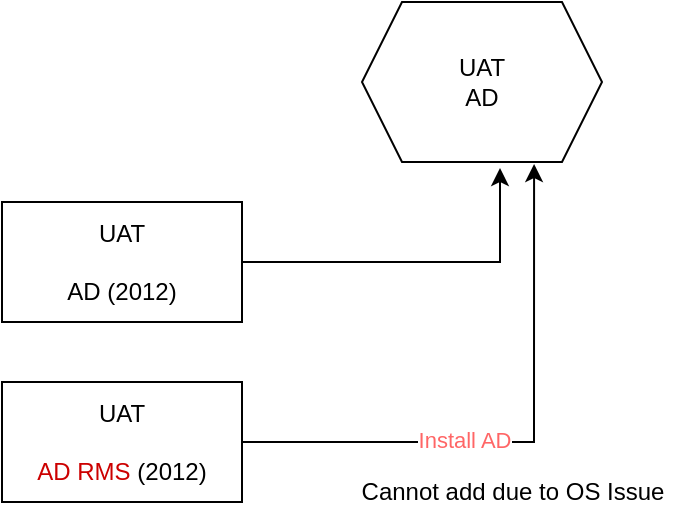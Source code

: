 <mxfile version="24.7.17" pages="2">
  <diagram name="Page-1" id="Q7cHINRdPtaIEgJOBZ-U">
    <mxGraphModel dx="1021" dy="854" grid="1" gridSize="10" guides="1" tooltips="1" connect="1" arrows="1" fold="1" page="1" pageScale="1" pageWidth="827" pageHeight="1169" math="0" shadow="0">
      <root>
        <mxCell id="0" />
        <mxCell id="1" parent="0" />
        <mxCell id="SeWUwIzPq12EOQfwaxu5-1" value="UAT&lt;br&gt;&lt;br&gt;AD (2012)" style="whiteSpace=wrap;html=1;" vertex="1" parent="1">
          <mxGeometry x="190" y="190" width="120" height="60" as="geometry" />
        </mxCell>
        <mxCell id="SeWUwIzPq12EOQfwaxu5-2" value="UAT&lt;br&gt;&lt;br&gt;&lt;font color=&quot;#cc0000&quot;&gt;AD RMS&lt;/font&gt; (2012)" style="whiteSpace=wrap;html=1;" vertex="1" parent="1">
          <mxGeometry x="190" y="280" width="120" height="60" as="geometry" />
        </mxCell>
        <mxCell id="SeWUwIzPq12EOQfwaxu5-3" value="UAT &lt;br&gt;AD" style="shape=hexagon;perimeter=hexagonPerimeter2;whiteSpace=wrap;html=1;fixedSize=1;" vertex="1" parent="1">
          <mxGeometry x="370" y="90" width="120" height="80" as="geometry" />
        </mxCell>
        <mxCell id="SeWUwIzPq12EOQfwaxu5-4" style="edgeStyle=orthogonalEdgeStyle;rounded=0;orthogonalLoop=1;jettySize=auto;html=1;entryX=0.575;entryY=1.038;entryDx=0;entryDy=0;entryPerimeter=0;" edge="1" parent="1" source="SeWUwIzPq12EOQfwaxu5-1" target="SeWUwIzPq12EOQfwaxu5-3">
          <mxGeometry relative="1" as="geometry" />
        </mxCell>
        <mxCell id="SeWUwIzPq12EOQfwaxu5-6" style="edgeStyle=orthogonalEdgeStyle;rounded=0;orthogonalLoop=1;jettySize=auto;html=1;entryX=0.717;entryY=1.013;entryDx=0;entryDy=0;entryPerimeter=0;" edge="1" parent="1" source="SeWUwIzPq12EOQfwaxu5-2" target="SeWUwIzPq12EOQfwaxu5-3">
          <mxGeometry relative="1" as="geometry" />
        </mxCell>
        <mxCell id="SeWUwIzPq12EOQfwaxu5-7" value="&lt;font color=&quot;#ff6666&quot;&gt;Install AD&lt;/font&gt;" style="edgeLabel;html=1;align=center;verticalAlign=middle;resizable=0;points=[];" vertex="1" connectable="0" parent="SeWUwIzPq12EOQfwaxu5-6">
          <mxGeometry x="-0.221" y="1" relative="1" as="geometry">
            <mxPoint as="offset" />
          </mxGeometry>
        </mxCell>
        <mxCell id="SeWUwIzPq12EOQfwaxu5-8" value="Cannot add due to OS Issue" style="text;html=1;align=center;verticalAlign=middle;resizable=0;points=[];autosize=1;strokeColor=none;fillColor=none;" vertex="1" parent="1">
          <mxGeometry x="360" y="320" width="170" height="30" as="geometry" />
        </mxCell>
      </root>
    </mxGraphModel>
  </diagram>
  <diagram name="AD" id="Wk6_FdnwSJrq-4q-smJq">
    <mxGraphModel dx="1067" dy="1088" grid="1" gridSize="10" guides="0" tooltips="1" connect="1" arrows="1" fold="1" page="1" pageScale="1" pageWidth="827" pageHeight="1169" math="0" shadow="0">
      <root>
        <mxCell id="4K2bdWz4evBdR05bAMJh-0" />
        <mxCell id="4K2bdWz4evBdR05bAMJh-1" parent="4K2bdWz4evBdR05bAMJh-0" />
        <mxCell id="4K2bdWz4evBdR05bAMJh-2" value="UAT&lt;br&gt;&lt;br&gt;AD (2012)" style="whiteSpace=wrap;html=1;" vertex="1" parent="4K2bdWz4evBdR05bAMJh-1">
          <mxGeometry x="160" y="210" width="120" height="60" as="geometry" />
        </mxCell>
        <mxCell id="4K2bdWz4evBdR05bAMJh-4" value="UAT &lt;br&gt;AD" style="shape=hexagon;perimeter=hexagonPerimeter2;whiteSpace=wrap;html=1;fixedSize=1;" vertex="1" parent="4K2bdWz4evBdR05bAMJh-1">
          <mxGeometry x="360" y="120" width="120" height="80" as="geometry" />
        </mxCell>
        <mxCell id="4K2bdWz4evBdR05bAMJh-5" style="edgeStyle=orthogonalEdgeStyle;rounded=0;orthogonalLoop=1;jettySize=auto;html=1;entryX=0.575;entryY=1.038;entryDx=0;entryDy=0;entryPerimeter=0;" edge="1" parent="4K2bdWz4evBdR05bAMJh-1" source="4K2bdWz4evBdR05bAMJh-2" target="4K2bdWz4evBdR05bAMJh-4">
          <mxGeometry relative="1" as="geometry" />
        </mxCell>
        <mxCell id="4K2bdWz4evBdR05bAMJh-6" style="edgeStyle=orthogonalEdgeStyle;rounded=0;orthogonalLoop=1;jettySize=auto;html=1;entryX=0.717;entryY=1.013;entryDx=0;entryDy=0;entryPerimeter=0;exitX=1;exitY=0.5;exitDx=0;exitDy=0;" edge="1" parent="4K2bdWz4evBdR05bAMJh-1" source="7iuuNs9EtIdvos8ng46K-0" target="4K2bdWz4evBdR05bAMJh-4">
          <mxGeometry relative="1" as="geometry">
            <mxPoint x="310" y="310" as="sourcePoint" />
          </mxGeometry>
        </mxCell>
        <mxCell id="4K2bdWz4evBdR05bAMJh-7" value="&lt;font color=&quot;#ff6666&quot;&gt;Install AD&lt;/font&gt;" style="edgeLabel;html=1;align=center;verticalAlign=middle;resizable=0;points=[];" vertex="1" connectable="0" parent="4K2bdWz4evBdR05bAMJh-6">
          <mxGeometry x="-0.221" y="1" relative="1" as="geometry">
            <mxPoint as="offset" />
          </mxGeometry>
        </mxCell>
        <mxCell id="4K2bdWz4evBdR05bAMJh-8" value="Cannot add due to OS Issue" style="text;html=1;align=center;verticalAlign=middle;resizable=0;points=[];autosize=1;strokeColor=none;fillColor=none;" vertex="1" parent="4K2bdWz4evBdR05bAMJh-1">
          <mxGeometry x="360" y="320" width="170" height="30" as="geometry" />
        </mxCell>
        <mxCell id="7iuuNs9EtIdvos8ng46K-0" value="UAT&lt;br&gt;&lt;br&gt;AD (2016)" style="whiteSpace=wrap;html=1;" vertex="1" parent="4K2bdWz4evBdR05bAMJh-1">
          <mxGeometry x="160" y="290" width="120" height="60" as="geometry" />
        </mxCell>
        <mxCell id="7iuuNs9EtIdvos8ng46K-2" value="UAT &lt;br&gt;AD" style="shape=hexagon;perimeter=hexagonPerimeter2;whiteSpace=wrap;html=1;fixedSize=1;" vertex="1" parent="4K2bdWz4evBdR05bAMJh-1">
          <mxGeometry x="360" y="440" width="120" height="80" as="geometry" />
        </mxCell>
        <mxCell id="7iuuNs9EtIdvos8ng46K-4" style="edgeStyle=orthogonalEdgeStyle;rounded=0;orthogonalLoop=1;jettySize=auto;html=1;entryX=0.717;entryY=1.013;entryDx=0;entryDy=0;entryPerimeter=0;exitX=1;exitY=0.5;exitDx=0;exitDy=0;" edge="1" parent="4K2bdWz4evBdR05bAMJh-1" target="7iuuNs9EtIdvos8ng46K-2" source="7iuuNs9EtIdvos8ng46K-7">
          <mxGeometry relative="1" as="geometry">
            <mxPoint x="300" y="580" as="sourcePoint" />
          </mxGeometry>
        </mxCell>
        <mxCell id="7iuuNs9EtIdvos8ng46K-5" value="&lt;font color=&quot;#ff6666&quot;&gt;Install AD&lt;/font&gt;" style="edgeLabel;html=1;align=center;verticalAlign=middle;resizable=0;points=[];" vertex="1" connectable="0" parent="7iuuNs9EtIdvos8ng46K-4">
          <mxGeometry x="-0.221" y="1" relative="1" as="geometry">
            <mxPoint as="offset" />
          </mxGeometry>
        </mxCell>
        <mxCell id="7iuuNs9EtIdvos8ng46K-6" value="Cannot add due to OS Issue" style="text;html=1;align=center;verticalAlign=middle;resizable=0;points=[];autosize=1;strokeColor=none;fillColor=none;" vertex="1" parent="4K2bdWz4evBdR05bAMJh-1">
          <mxGeometry x="350" y="590" width="170" height="30" as="geometry" />
        </mxCell>
        <mxCell id="7iuuNs9EtIdvos8ng46K-7" value="UAT&lt;br&gt;AD&lt;br&gt;OS (2016)" style="whiteSpace=wrap;html=1;" vertex="1" parent="4K2bdWz4evBdR05bAMJh-1">
          <mxGeometry x="160" y="560" width="120" height="60" as="geometry" />
        </mxCell>
        <mxCell id="7iuuNs9EtIdvos8ng46K-8" value="UAT &lt;br&gt;AD" style="shape=hexagon;perimeter=hexagonPerimeter2;whiteSpace=wrap;html=1;fixedSize=1;" vertex="1" parent="4K2bdWz4evBdR05bAMJh-1">
          <mxGeometry x="360" y="720" width="120" height="80" as="geometry" />
        </mxCell>
        <mxCell id="7iuuNs9EtIdvos8ng46K-14" style="edgeStyle=orthogonalEdgeStyle;rounded=0;orthogonalLoop=1;jettySize=auto;html=1;entryX=0.375;entryY=1;entryDx=0;entryDy=0;" edge="1" parent="4K2bdWz4evBdR05bAMJh-1" source="7iuuNs9EtIdvos8ng46K-13" target="7iuuNs9EtIdvos8ng46K-8">
          <mxGeometry relative="1" as="geometry" />
        </mxCell>
        <mxCell id="7iuuNs9EtIdvos8ng46K-13" value="UAT&lt;br&gt;&lt;br&gt;AD (2016)" style="whiteSpace=wrap;html=1;" vertex="1" parent="4K2bdWz4evBdR05bAMJh-1">
          <mxGeometry x="160" y="830" width="120" height="60" as="geometry" />
        </mxCell>
        <mxCell id="7iuuNs9EtIdvos8ng46K-15" value="Intrim&amp;nbsp;" style="text;html=1;align=center;verticalAlign=middle;resizable=0;points=[];autosize=1;strokeColor=#d6b656;fillColor=#fff2cc;" vertex="1" parent="4K2bdWz4evBdR05bAMJh-1">
          <mxGeometry x="160" y="440" width="60" height="30" as="geometry" />
        </mxCell>
        <mxCell id="7iuuNs9EtIdvos8ng46K-17" value="Final" style="text;html=1;align=center;verticalAlign=middle;resizable=0;points=[];autosize=1;strokeColor=#d6b656;fillColor=#fff2cc;" vertex="1" parent="4K2bdWz4evBdR05bAMJh-1">
          <mxGeometry x="160" y="720" width="50" height="30" as="geometry" />
        </mxCell>
        <mxCell id="7iuuNs9EtIdvos8ng46K-18" value="Current" style="text;html=1;align=center;verticalAlign=middle;resizable=0;points=[];autosize=1;strokeColor=#d6b656;fillColor=#fff2cc;" vertex="1" parent="4K2bdWz4evBdR05bAMJh-1">
          <mxGeometry x="160" y="120" width="60" height="30" as="geometry" />
        </mxCell>
      </root>
    </mxGraphModel>
  </diagram>
</mxfile>
